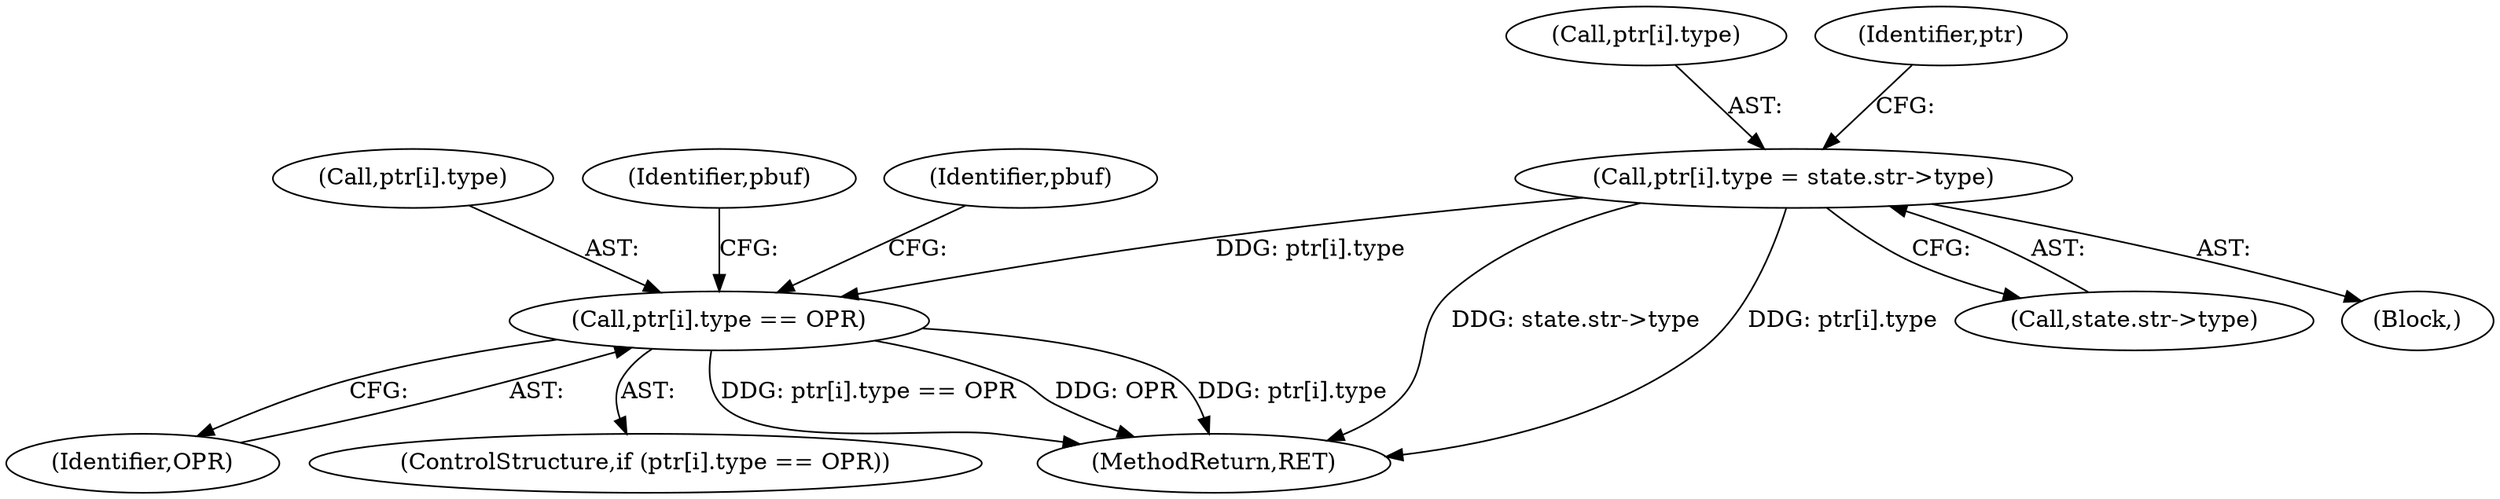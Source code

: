 digraph "0_postgres_31400a673325147e1205326008e32135a78b4d8a_5@array" {
"1000286" [label="(Call,ptr[i].type == OPR)"];
"1000221" [label="(Call,ptr[i].type = state.str->type)"];
"1000287" [label="(Call,ptr[i].type)"];
"1000227" [label="(Call,state.str->type)"];
"1000310" [label="(Identifier,pbuf)"];
"1000286" [label="(Call,ptr[i].type == OPR)"];
"1000221" [label="(Call,ptr[i].type = state.str->type)"];
"1000222" [label="(Call,ptr[i].type)"];
"1000292" [label="(Identifier,OPR)"];
"1000285" [label="(ControlStructure,if (ptr[i].type == OPR))"];
"1000295" [label="(Identifier,pbuf)"];
"1000235" [label="(Identifier,ptr)"];
"1000220" [label="(Block,)"];
"1000329" [label="(MethodReturn,RET)"];
"1000286" -> "1000285"  [label="AST: "];
"1000286" -> "1000292"  [label="CFG: "];
"1000287" -> "1000286"  [label="AST: "];
"1000292" -> "1000286"  [label="AST: "];
"1000295" -> "1000286"  [label="CFG: "];
"1000310" -> "1000286"  [label="CFG: "];
"1000286" -> "1000329"  [label="DDG: ptr[i].type == OPR"];
"1000286" -> "1000329"  [label="DDG: OPR"];
"1000286" -> "1000329"  [label="DDG: ptr[i].type"];
"1000221" -> "1000286"  [label="DDG: ptr[i].type"];
"1000221" -> "1000220"  [label="AST: "];
"1000221" -> "1000227"  [label="CFG: "];
"1000222" -> "1000221"  [label="AST: "];
"1000227" -> "1000221"  [label="AST: "];
"1000235" -> "1000221"  [label="CFG: "];
"1000221" -> "1000329"  [label="DDG: state.str->type"];
"1000221" -> "1000329"  [label="DDG: ptr[i].type"];
}
